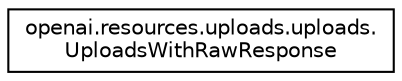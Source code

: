 digraph "Graphical Class Hierarchy"
{
 // LATEX_PDF_SIZE
  edge [fontname="Helvetica",fontsize="10",labelfontname="Helvetica",labelfontsize="10"];
  node [fontname="Helvetica",fontsize="10",shape=record];
  rankdir="LR";
  Node0 [label="openai.resources.uploads.uploads.\lUploadsWithRawResponse",height=0.2,width=0.4,color="black", fillcolor="white", style="filled",URL="$classopenai_1_1resources_1_1uploads_1_1uploads_1_1UploadsWithRawResponse.html",tooltip=" "];
}
